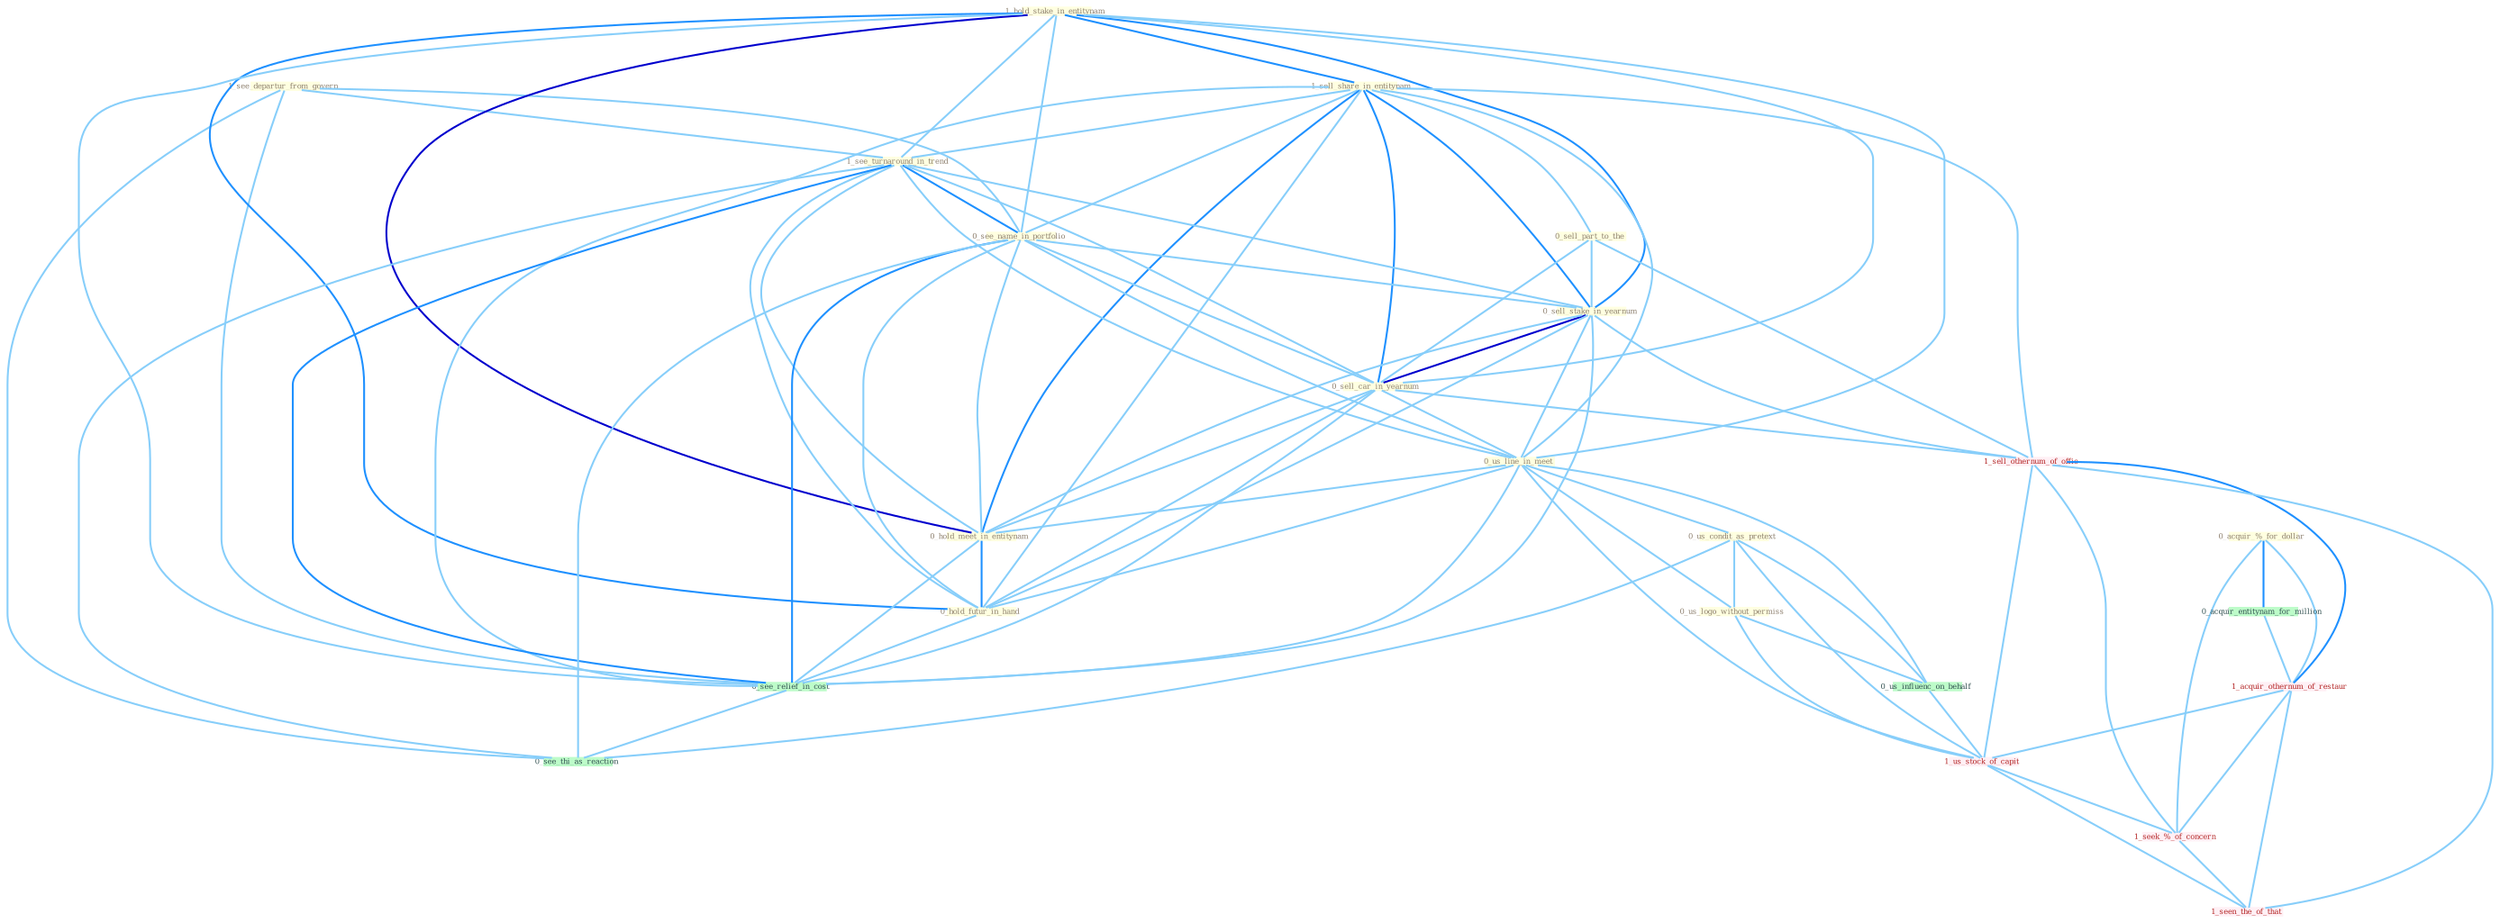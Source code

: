 Graph G{ 
    node
    [shape=polygon,style=filled,width=.5,height=.06,color="#BDFCC9",fixedsize=true,fontsize=4,
    fontcolor="#2f4f4f"];
    {node
    [color="#ffffe0", fontcolor="#8b7d6b"] "1_see_departur_from_govern " "0_acquir_%_for_dollar " "1_hold_stake_in_entitynam " "1_sell_share_in_entitynam " "0_sell_part_to_the " "1_see_turnaround_in_trend " "0_see_name_in_portfolio " "0_sell_stake_in_yearnum " "0_sell_car_in_yearnum " "0_us_line_in_meet " "0_hold_meet_in_entitynam " "0_hold_futur_in_hand " "0_us_condit_as_pretext " "0_us_logo_without_permiss "}
{node [color="#fff0f5", fontcolor="#b22222"] "1_sell_othernum_of_offic " "1_acquir_othernum_of_restaur " "1_us_stock_of_capit " "1_seek_%_of_concern " "1_seen_the_of_that "}
edge [color="#B0E2FF"];

	"1_see_departur_from_govern " -- "1_see_turnaround_in_trend " [w="1", color="#87cefa" ];
	"1_see_departur_from_govern " -- "0_see_name_in_portfolio " [w="1", color="#87cefa" ];
	"1_see_departur_from_govern " -- "0_see_relief_in_cost " [w="1", color="#87cefa" ];
	"1_see_departur_from_govern " -- "0_see_thi_as_reaction " [w="1", color="#87cefa" ];
	"0_acquir_%_for_dollar " -- "0_acquir_entitynam_for_million " [w="2", color="#1e90ff" , len=0.8];
	"0_acquir_%_for_dollar " -- "1_acquir_othernum_of_restaur " [w="1", color="#87cefa" ];
	"0_acquir_%_for_dollar " -- "1_seek_%_of_concern " [w="1", color="#87cefa" ];
	"1_hold_stake_in_entitynam " -- "1_sell_share_in_entitynam " [w="2", color="#1e90ff" , len=0.8];
	"1_hold_stake_in_entitynam " -- "1_see_turnaround_in_trend " [w="1", color="#87cefa" ];
	"1_hold_stake_in_entitynam " -- "0_see_name_in_portfolio " [w="1", color="#87cefa" ];
	"1_hold_stake_in_entitynam " -- "0_sell_stake_in_yearnum " [w="2", color="#1e90ff" , len=0.8];
	"1_hold_stake_in_entitynam " -- "0_sell_car_in_yearnum " [w="1", color="#87cefa" ];
	"1_hold_stake_in_entitynam " -- "0_us_line_in_meet " [w="1", color="#87cefa" ];
	"1_hold_stake_in_entitynam " -- "0_hold_meet_in_entitynam " [w="3", color="#0000cd" , len=0.6];
	"1_hold_stake_in_entitynam " -- "0_hold_futur_in_hand " [w="2", color="#1e90ff" , len=0.8];
	"1_hold_stake_in_entitynam " -- "0_see_relief_in_cost " [w="1", color="#87cefa" ];
	"1_sell_share_in_entitynam " -- "0_sell_part_to_the " [w="1", color="#87cefa" ];
	"1_sell_share_in_entitynam " -- "1_see_turnaround_in_trend " [w="1", color="#87cefa" ];
	"1_sell_share_in_entitynam " -- "0_see_name_in_portfolio " [w="1", color="#87cefa" ];
	"1_sell_share_in_entitynam " -- "0_sell_stake_in_yearnum " [w="2", color="#1e90ff" , len=0.8];
	"1_sell_share_in_entitynam " -- "0_sell_car_in_yearnum " [w="2", color="#1e90ff" , len=0.8];
	"1_sell_share_in_entitynam " -- "0_us_line_in_meet " [w="1", color="#87cefa" ];
	"1_sell_share_in_entitynam " -- "0_hold_meet_in_entitynam " [w="2", color="#1e90ff" , len=0.8];
	"1_sell_share_in_entitynam " -- "0_hold_futur_in_hand " [w="1", color="#87cefa" ];
	"1_sell_share_in_entitynam " -- "1_sell_othernum_of_offic " [w="1", color="#87cefa" ];
	"1_sell_share_in_entitynam " -- "0_see_relief_in_cost " [w="1", color="#87cefa" ];
	"0_sell_part_to_the " -- "0_sell_stake_in_yearnum " [w="1", color="#87cefa" ];
	"0_sell_part_to_the " -- "0_sell_car_in_yearnum " [w="1", color="#87cefa" ];
	"0_sell_part_to_the " -- "1_sell_othernum_of_offic " [w="1", color="#87cefa" ];
	"1_see_turnaround_in_trend " -- "0_see_name_in_portfolio " [w="2", color="#1e90ff" , len=0.8];
	"1_see_turnaround_in_trend " -- "0_sell_stake_in_yearnum " [w="1", color="#87cefa" ];
	"1_see_turnaround_in_trend " -- "0_sell_car_in_yearnum " [w="1", color="#87cefa" ];
	"1_see_turnaround_in_trend " -- "0_us_line_in_meet " [w="1", color="#87cefa" ];
	"1_see_turnaround_in_trend " -- "0_hold_meet_in_entitynam " [w="1", color="#87cefa" ];
	"1_see_turnaround_in_trend " -- "0_hold_futur_in_hand " [w="1", color="#87cefa" ];
	"1_see_turnaround_in_trend " -- "0_see_relief_in_cost " [w="2", color="#1e90ff" , len=0.8];
	"1_see_turnaround_in_trend " -- "0_see_thi_as_reaction " [w="1", color="#87cefa" ];
	"0_see_name_in_portfolio " -- "0_sell_stake_in_yearnum " [w="1", color="#87cefa" ];
	"0_see_name_in_portfolio " -- "0_sell_car_in_yearnum " [w="1", color="#87cefa" ];
	"0_see_name_in_portfolio " -- "0_us_line_in_meet " [w="1", color="#87cefa" ];
	"0_see_name_in_portfolio " -- "0_hold_meet_in_entitynam " [w="1", color="#87cefa" ];
	"0_see_name_in_portfolio " -- "0_hold_futur_in_hand " [w="1", color="#87cefa" ];
	"0_see_name_in_portfolio " -- "0_see_relief_in_cost " [w="2", color="#1e90ff" , len=0.8];
	"0_see_name_in_portfolio " -- "0_see_thi_as_reaction " [w="1", color="#87cefa" ];
	"0_sell_stake_in_yearnum " -- "0_sell_car_in_yearnum " [w="3", color="#0000cd" , len=0.6];
	"0_sell_stake_in_yearnum " -- "0_us_line_in_meet " [w="1", color="#87cefa" ];
	"0_sell_stake_in_yearnum " -- "0_hold_meet_in_entitynam " [w="1", color="#87cefa" ];
	"0_sell_stake_in_yearnum " -- "0_hold_futur_in_hand " [w="1", color="#87cefa" ];
	"0_sell_stake_in_yearnum " -- "1_sell_othernum_of_offic " [w="1", color="#87cefa" ];
	"0_sell_stake_in_yearnum " -- "0_see_relief_in_cost " [w="1", color="#87cefa" ];
	"0_sell_car_in_yearnum " -- "0_us_line_in_meet " [w="1", color="#87cefa" ];
	"0_sell_car_in_yearnum " -- "0_hold_meet_in_entitynam " [w="1", color="#87cefa" ];
	"0_sell_car_in_yearnum " -- "0_hold_futur_in_hand " [w="1", color="#87cefa" ];
	"0_sell_car_in_yearnum " -- "1_sell_othernum_of_offic " [w="1", color="#87cefa" ];
	"0_sell_car_in_yearnum " -- "0_see_relief_in_cost " [w="1", color="#87cefa" ];
	"0_us_line_in_meet " -- "0_hold_meet_in_entitynam " [w="1", color="#87cefa" ];
	"0_us_line_in_meet " -- "0_hold_futur_in_hand " [w="1", color="#87cefa" ];
	"0_us_line_in_meet " -- "0_us_condit_as_pretext " [w="1", color="#87cefa" ];
	"0_us_line_in_meet " -- "0_us_logo_without_permiss " [w="1", color="#87cefa" ];
	"0_us_line_in_meet " -- "0_us_influenc_on_behalf " [w="1", color="#87cefa" ];
	"0_us_line_in_meet " -- "0_see_relief_in_cost " [w="1", color="#87cefa" ];
	"0_us_line_in_meet " -- "1_us_stock_of_capit " [w="1", color="#87cefa" ];
	"0_hold_meet_in_entitynam " -- "0_hold_futur_in_hand " [w="2", color="#1e90ff" , len=0.8];
	"0_hold_meet_in_entitynam " -- "0_see_relief_in_cost " [w="1", color="#87cefa" ];
	"0_hold_futur_in_hand " -- "0_see_relief_in_cost " [w="1", color="#87cefa" ];
	"0_us_condit_as_pretext " -- "0_us_logo_without_permiss " [w="1", color="#87cefa" ];
	"0_us_condit_as_pretext " -- "0_us_influenc_on_behalf " [w="1", color="#87cefa" ];
	"0_us_condit_as_pretext " -- "0_see_thi_as_reaction " [w="1", color="#87cefa" ];
	"0_us_condit_as_pretext " -- "1_us_stock_of_capit " [w="1", color="#87cefa" ];
	"0_us_logo_without_permiss " -- "0_us_influenc_on_behalf " [w="1", color="#87cefa" ];
	"0_us_logo_without_permiss " -- "1_us_stock_of_capit " [w="1", color="#87cefa" ];
	"0_acquir_entitynam_for_million " -- "1_acquir_othernum_of_restaur " [w="1", color="#87cefa" ];
	"1_sell_othernum_of_offic " -- "1_acquir_othernum_of_restaur " [w="2", color="#1e90ff" , len=0.8];
	"1_sell_othernum_of_offic " -- "1_us_stock_of_capit " [w="1", color="#87cefa" ];
	"1_sell_othernum_of_offic " -- "1_seek_%_of_concern " [w="1", color="#87cefa" ];
	"1_sell_othernum_of_offic " -- "1_seen_the_of_that " [w="1", color="#87cefa" ];
	"0_us_influenc_on_behalf " -- "1_us_stock_of_capit " [w="1", color="#87cefa" ];
	"0_see_relief_in_cost " -- "0_see_thi_as_reaction " [w="1", color="#87cefa" ];
	"1_acquir_othernum_of_restaur " -- "1_us_stock_of_capit " [w="1", color="#87cefa" ];
	"1_acquir_othernum_of_restaur " -- "1_seek_%_of_concern " [w="1", color="#87cefa" ];
	"1_acquir_othernum_of_restaur " -- "1_seen_the_of_that " [w="1", color="#87cefa" ];
	"1_us_stock_of_capit " -- "1_seek_%_of_concern " [w="1", color="#87cefa" ];
	"1_us_stock_of_capit " -- "1_seen_the_of_that " [w="1", color="#87cefa" ];
	"1_seek_%_of_concern " -- "1_seen_the_of_that " [w="1", color="#87cefa" ];
}